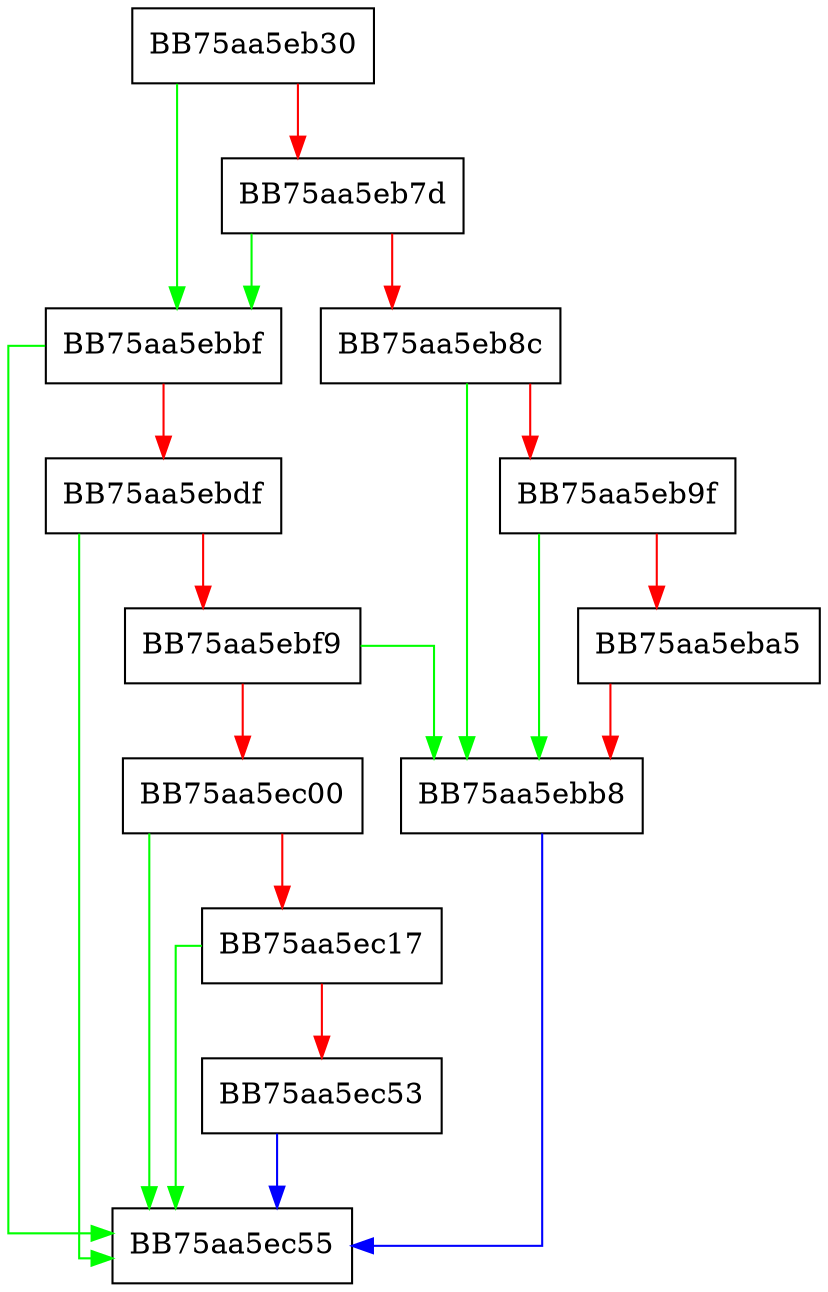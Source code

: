 digraph ResolveE8E9 {
  node [shape="box"];
  graph [splines=ortho];
  BB75aa5eb30 -> BB75aa5ebbf [color="green"];
  BB75aa5eb30 -> BB75aa5eb7d [color="red"];
  BB75aa5eb7d -> BB75aa5ebbf [color="green"];
  BB75aa5eb7d -> BB75aa5eb8c [color="red"];
  BB75aa5eb8c -> BB75aa5ebb8 [color="green"];
  BB75aa5eb8c -> BB75aa5eb9f [color="red"];
  BB75aa5eb9f -> BB75aa5ebb8 [color="green"];
  BB75aa5eb9f -> BB75aa5eba5 [color="red"];
  BB75aa5eba5 -> BB75aa5ebb8 [color="red"];
  BB75aa5ebb8 -> BB75aa5ec55 [color="blue"];
  BB75aa5ebbf -> BB75aa5ec55 [color="green"];
  BB75aa5ebbf -> BB75aa5ebdf [color="red"];
  BB75aa5ebdf -> BB75aa5ec55 [color="green"];
  BB75aa5ebdf -> BB75aa5ebf9 [color="red"];
  BB75aa5ebf9 -> BB75aa5ebb8 [color="green"];
  BB75aa5ebf9 -> BB75aa5ec00 [color="red"];
  BB75aa5ec00 -> BB75aa5ec55 [color="green"];
  BB75aa5ec00 -> BB75aa5ec17 [color="red"];
  BB75aa5ec17 -> BB75aa5ec55 [color="green"];
  BB75aa5ec17 -> BB75aa5ec53 [color="red"];
  BB75aa5ec53 -> BB75aa5ec55 [color="blue"];
}